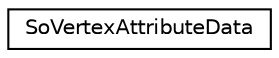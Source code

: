 digraph "Graphical Class Hierarchy"
{
 // LATEX_PDF_SIZE
  edge [fontname="Helvetica",fontsize="10",labelfontname="Helvetica",labelfontsize="10"];
  node [fontname="Helvetica",fontsize="10",shape=record];
  rankdir="LR";
  Node0 [label="SoVertexAttributeData",height=0.2,width=0.4,color="black", fillcolor="white", style="filled",URL="$classSoVertexAttributeData.html",tooltip=" "];
}
